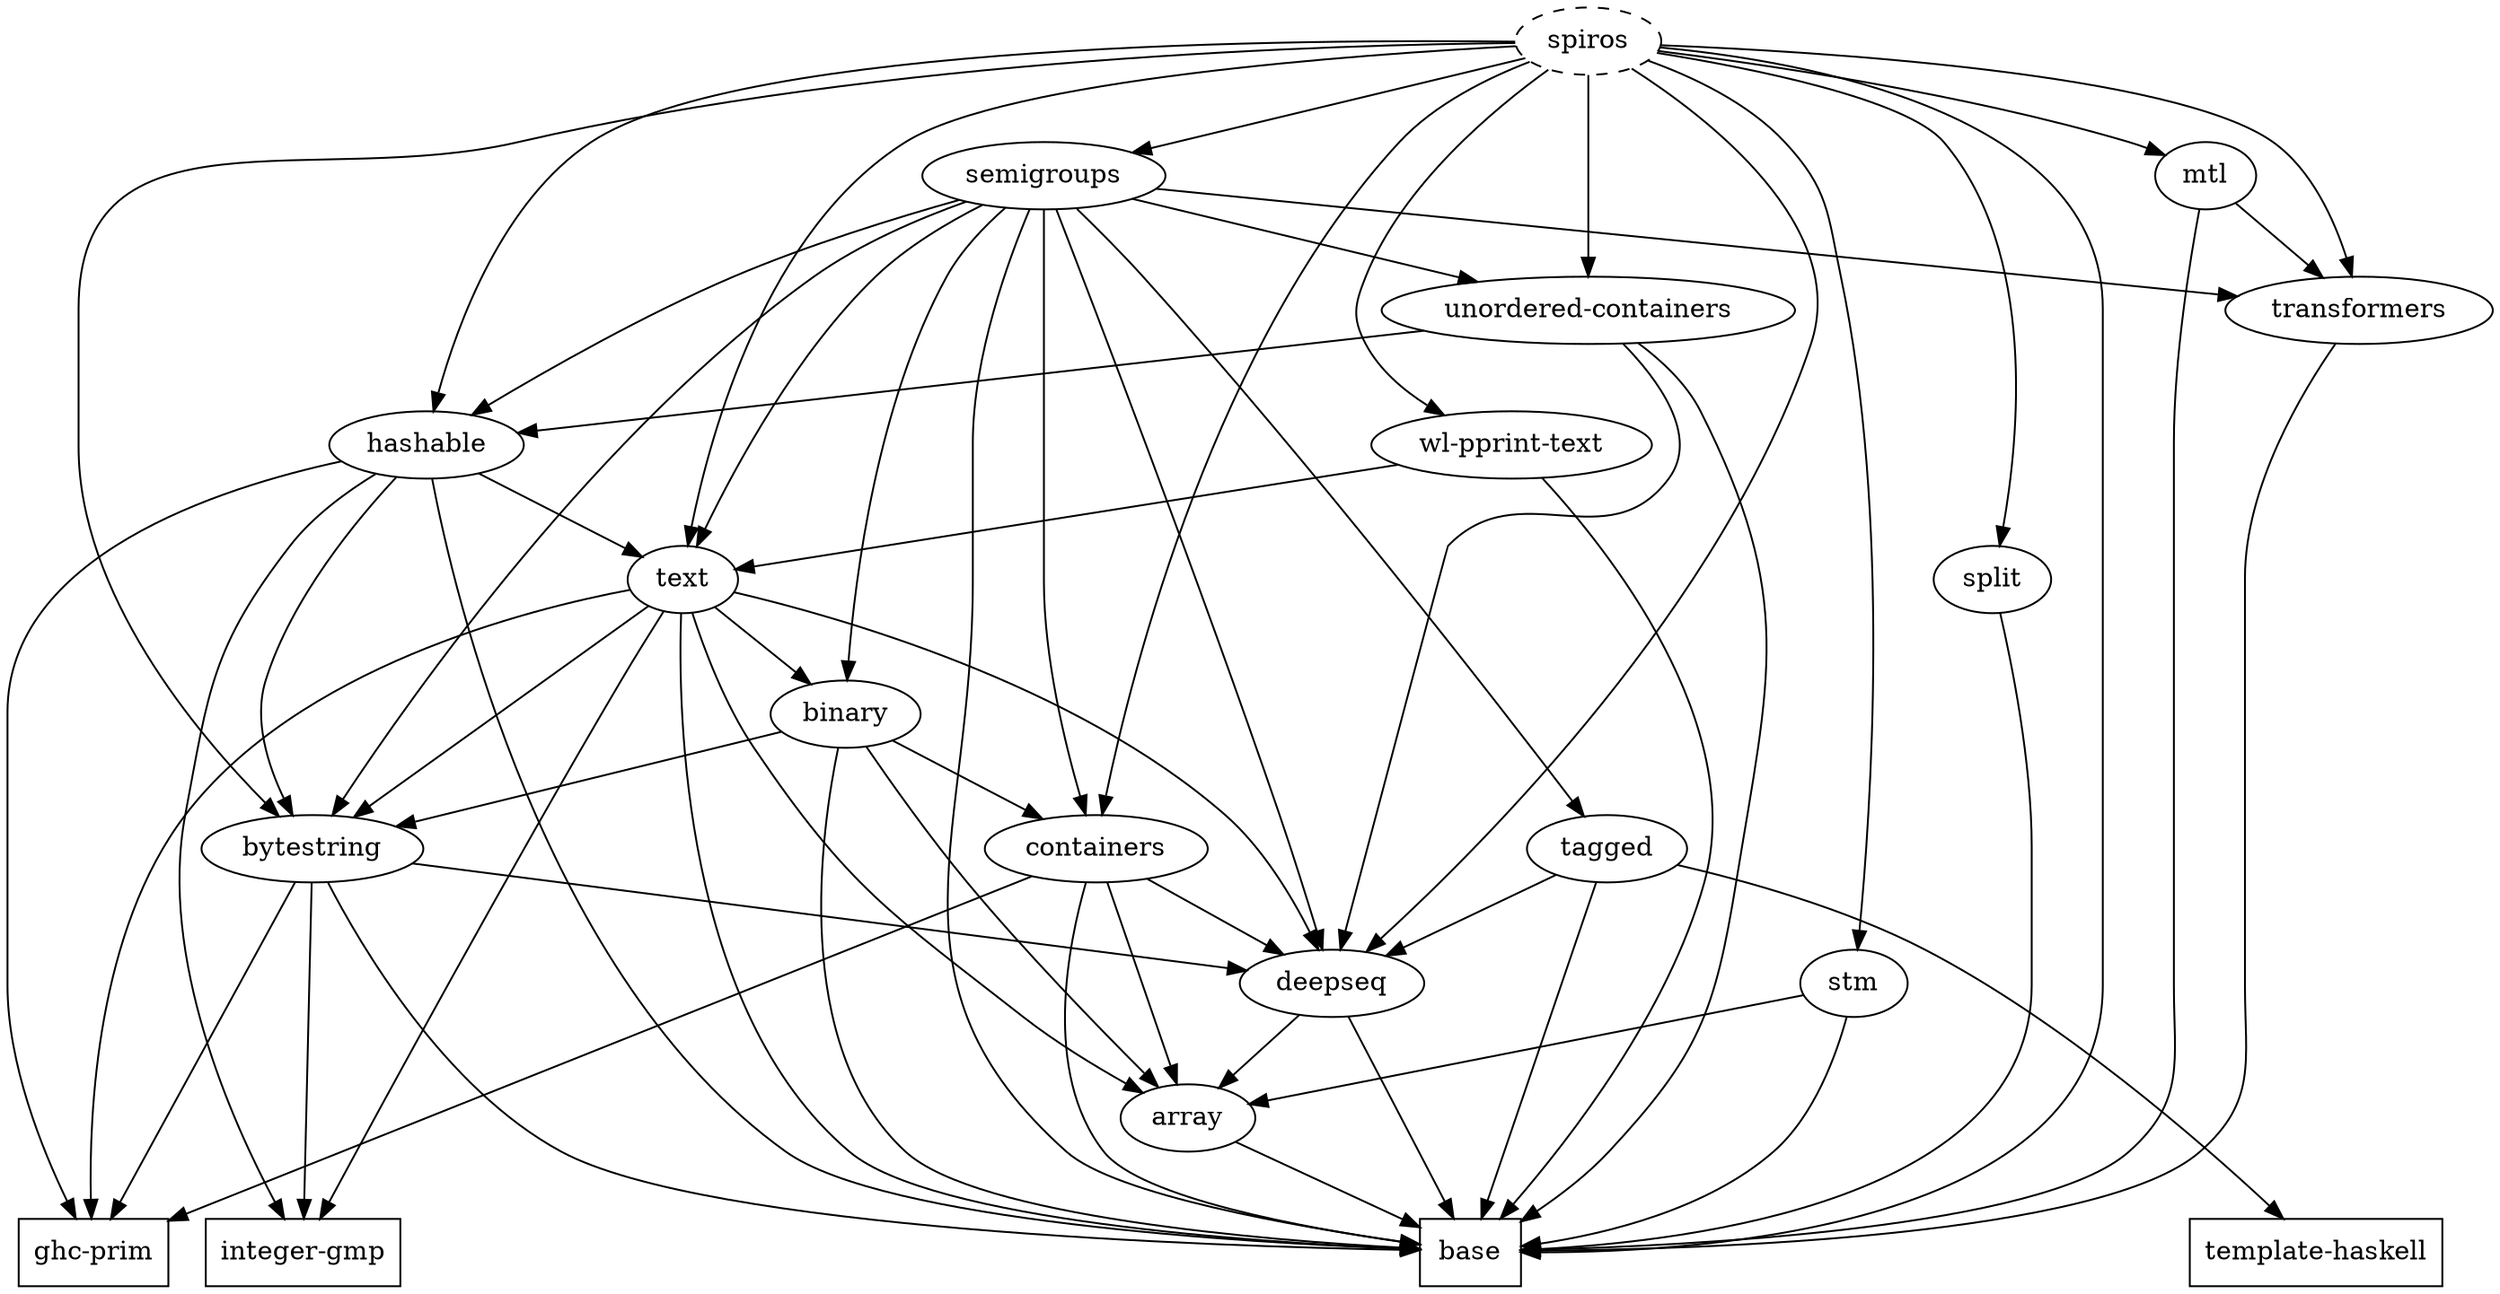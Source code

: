 strict digraph deps {
"spiros" [style=dashed];
{rank=max; "base" [shape=box]; };
{rank=max; "ghc-prim" [shape=box]; };
{rank=max; "integer-gmp" [shape=box]; };
{rank=max; "template-haskell" [shape=box]; };
"array" -> "base";
"binary" -> "array";
"binary" -> "base";
"binary" -> "bytestring";
"binary" -> "containers";
"bytestring" -> "base";
"bytestring" -> "deepseq";
"bytestring" -> "ghc-prim";
"bytestring" -> "integer-gmp";
"containers" -> "array";
"containers" -> "base";
"containers" -> "deepseq";
"containers" -> "ghc-prim";
"deepseq" -> "array";
"deepseq" -> "base";
"hashable" -> "base";
"hashable" -> "bytestring";
"hashable" -> "ghc-prim";
"hashable" -> "integer-gmp";
"hashable" -> "text";
"mtl" -> "base";
"mtl" -> "transformers";
"semigroups" -> "base";
"semigroups" -> "binary";
"semigroups" -> "bytestring";
"semigroups" -> "containers";
"semigroups" -> "deepseq";
"semigroups" -> "hashable";
"semigroups" -> "tagged";
"semigroups" -> "text";
"semigroups" -> "transformers";
"semigroups" -> "unordered-containers";
"spiros" -> "base";
"spiros" -> "bytestring";
"spiros" -> "containers";
"spiros" -> "deepseq";
"spiros" -> "hashable";
"spiros" -> "mtl";
"spiros" -> "semigroups";
"spiros" -> "split";
"spiros" -> "stm";
"spiros" -> "text";
"spiros" -> "transformers";
"spiros" -> "unordered-containers";
"spiros" -> "wl-pprint-text";
"split" -> "base";
"stm" -> "array";
"stm" -> "base";
"tagged" -> "base";
"tagged" -> "deepseq";
"tagged" -> "template-haskell";
"text" -> "array";
"text" -> "base";
"text" -> "binary";
"text" -> "bytestring";
"text" -> "deepseq";
"text" -> "ghc-prim";
"text" -> "integer-gmp";
"transformers" -> "base";
"unordered-containers" -> "base";
"unordered-containers" -> "deepseq";
"unordered-containers" -> "hashable";
"wl-pprint-text" -> "base";
"wl-pprint-text" -> "text";
}
